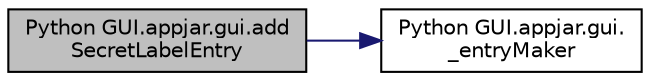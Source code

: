 digraph "Python GUI.appjar.gui.addSecretLabelEntry"
{
  edge [fontname="Helvetica",fontsize="10",labelfontname="Helvetica",labelfontsize="10"];
  node [fontname="Helvetica",fontsize="10",shape=record];
  rankdir="LR";
  Node728 [label="Python GUI.appjar.gui.add\lSecretLabelEntry",height=0.2,width=0.4,color="black", fillcolor="grey75", style="filled", fontcolor="black"];
  Node728 -> Node729 [color="midnightblue",fontsize="10",style="solid"];
  Node729 [label="Python GUI.appjar.gui.\l_entryMaker",height=0.2,width=0.4,color="black", fillcolor="white", style="filled",URL="$class_python_01_g_u_i_1_1appjar_1_1gui.html#ae7af8ce191633f9119bb81c8d1f49960"];
}
